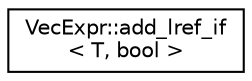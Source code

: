digraph "Graphical Class Hierarchy"
{
 // LATEX_PDF_SIZE
  edge [fontname="Helvetica",fontsize="10",labelfontname="Helvetica",labelfontsize="10"];
  node [fontname="Helvetica",fontsize="10",shape=record];
  rankdir="LR";
  Node0 [label="VecExpr::add_lref_if\l\< T, bool \>",height=0.2,width=0.4,color="black", fillcolor="white", style="filled",URL="$structVecExpr_1_1add__lref__if.html",tooltip="Mechanism to conditionally (based on \"StoreAsRef\") add lvalue reference to a type."];
}
